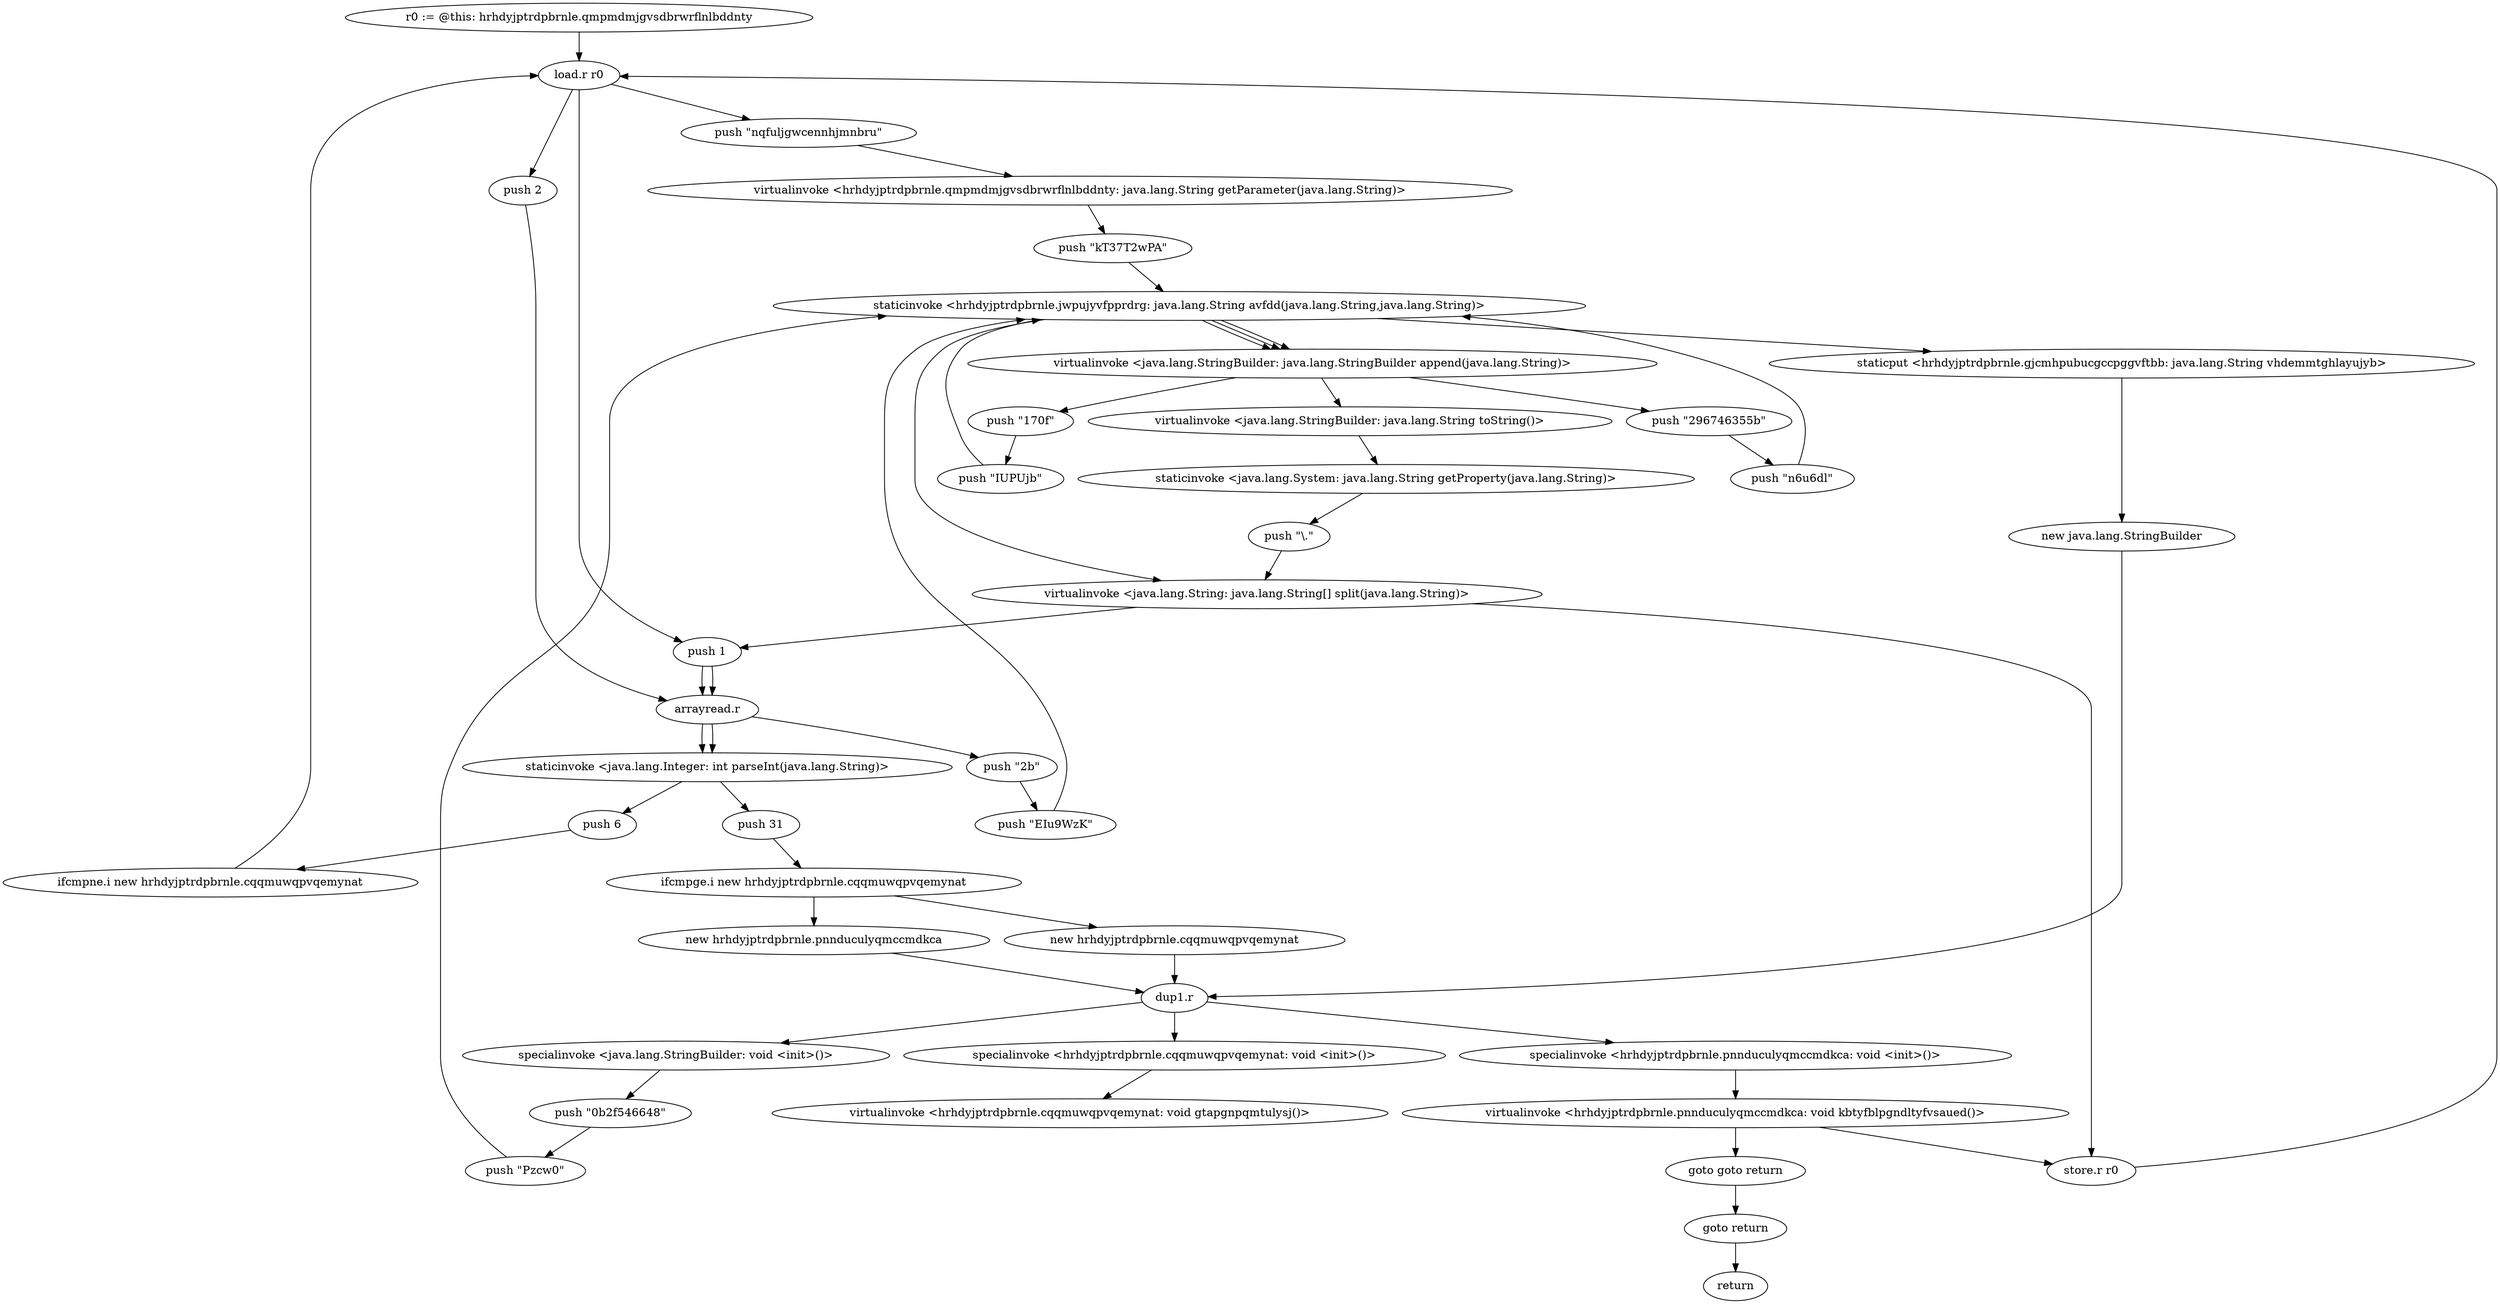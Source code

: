 digraph "" {
    "r0 := @this: hrhdyjptrdpbrnle.qmpmdmjgvsdbrwrflnlbddnty"
    "load.r r0"
    "r0 := @this: hrhdyjptrdpbrnle.qmpmdmjgvsdbrwrflnlbddnty"->"load.r r0";
    "push \"nqfuljgwcennhjmnbru\""
    "load.r r0"->"push \"nqfuljgwcennhjmnbru\"";
    "virtualinvoke <hrhdyjptrdpbrnle.qmpmdmjgvsdbrwrflnlbddnty: java.lang.String getParameter(java.lang.String)>"
    "push \"nqfuljgwcennhjmnbru\""->"virtualinvoke <hrhdyjptrdpbrnle.qmpmdmjgvsdbrwrflnlbddnty: java.lang.String getParameter(java.lang.String)>";
    "push \"kT37T2wPA\""
    "virtualinvoke <hrhdyjptrdpbrnle.qmpmdmjgvsdbrwrflnlbddnty: java.lang.String getParameter(java.lang.String)>"->"push \"kT37T2wPA\"";
    "staticinvoke <hrhdyjptrdpbrnle.jwpujyvfpprdrg: java.lang.String avfdd(java.lang.String,java.lang.String)>"
    "push \"kT37T2wPA\""->"staticinvoke <hrhdyjptrdpbrnle.jwpujyvfpprdrg: java.lang.String avfdd(java.lang.String,java.lang.String)>";
    "staticput <hrhdyjptrdpbrnle.gjcmhpubucgccpggvftbb: java.lang.String vhdemmtghlayujyb>"
    "staticinvoke <hrhdyjptrdpbrnle.jwpujyvfpprdrg: java.lang.String avfdd(java.lang.String,java.lang.String)>"->"staticput <hrhdyjptrdpbrnle.gjcmhpubucgccpggvftbb: java.lang.String vhdemmtghlayujyb>";
    "new java.lang.StringBuilder"
    "staticput <hrhdyjptrdpbrnle.gjcmhpubucgccpggvftbb: java.lang.String vhdemmtghlayujyb>"->"new java.lang.StringBuilder";
    "dup1.r"
    "new java.lang.StringBuilder"->"dup1.r";
    "specialinvoke <java.lang.StringBuilder: void <init>()>"
    "dup1.r"->"specialinvoke <java.lang.StringBuilder: void <init>()>";
    "push \"0b2f546648\""
    "specialinvoke <java.lang.StringBuilder: void <init>()>"->"push \"0b2f546648\"";
    "push \"Pzcw0\""
    "push \"0b2f546648\""->"push \"Pzcw0\"";
    "push \"Pzcw0\""->"staticinvoke <hrhdyjptrdpbrnle.jwpujyvfpprdrg: java.lang.String avfdd(java.lang.String,java.lang.String)>";
    "virtualinvoke <java.lang.StringBuilder: java.lang.StringBuilder append(java.lang.String)>"
    "staticinvoke <hrhdyjptrdpbrnle.jwpujyvfpprdrg: java.lang.String avfdd(java.lang.String,java.lang.String)>"->"virtualinvoke <java.lang.StringBuilder: java.lang.StringBuilder append(java.lang.String)>";
    "push \"296746355b\""
    "virtualinvoke <java.lang.StringBuilder: java.lang.StringBuilder append(java.lang.String)>"->"push \"296746355b\"";
    "push \"n6u6dl\""
    "push \"296746355b\""->"push \"n6u6dl\"";
    "push \"n6u6dl\""->"staticinvoke <hrhdyjptrdpbrnle.jwpujyvfpprdrg: java.lang.String avfdd(java.lang.String,java.lang.String)>";
    "staticinvoke <hrhdyjptrdpbrnle.jwpujyvfpprdrg: java.lang.String avfdd(java.lang.String,java.lang.String)>"->"virtualinvoke <java.lang.StringBuilder: java.lang.StringBuilder append(java.lang.String)>";
    "push \"170f\""
    "virtualinvoke <java.lang.StringBuilder: java.lang.StringBuilder append(java.lang.String)>"->"push \"170f\"";
    "push \"IUPUjb\""
    "push \"170f\""->"push \"IUPUjb\"";
    "push \"IUPUjb\""->"staticinvoke <hrhdyjptrdpbrnle.jwpujyvfpprdrg: java.lang.String avfdd(java.lang.String,java.lang.String)>";
    "staticinvoke <hrhdyjptrdpbrnle.jwpujyvfpprdrg: java.lang.String avfdd(java.lang.String,java.lang.String)>"->"virtualinvoke <java.lang.StringBuilder: java.lang.StringBuilder append(java.lang.String)>";
    "virtualinvoke <java.lang.StringBuilder: java.lang.String toString()>"
    "virtualinvoke <java.lang.StringBuilder: java.lang.StringBuilder append(java.lang.String)>"->"virtualinvoke <java.lang.StringBuilder: java.lang.String toString()>";
    "staticinvoke <java.lang.System: java.lang.String getProperty(java.lang.String)>"
    "virtualinvoke <java.lang.StringBuilder: java.lang.String toString()>"->"staticinvoke <java.lang.System: java.lang.String getProperty(java.lang.String)>";
    "push \"\\.\""
    "staticinvoke <java.lang.System: java.lang.String getProperty(java.lang.String)>"->"push \"\\.\"";
    "virtualinvoke <java.lang.String: java.lang.String[] split(java.lang.String)>"
    "push \"\\.\""->"virtualinvoke <java.lang.String: java.lang.String[] split(java.lang.String)>";
    "store.r r0"
    "virtualinvoke <java.lang.String: java.lang.String[] split(java.lang.String)>"->"store.r r0";
    "store.r r0"->"load.r r0";
    "push 1"
    "load.r r0"->"push 1";
    "arrayread.r"
    "push 1"->"arrayread.r";
    "staticinvoke <java.lang.Integer: int parseInt(java.lang.String)>"
    "arrayread.r"->"staticinvoke <java.lang.Integer: int parseInt(java.lang.String)>";
    "push 6"
    "staticinvoke <java.lang.Integer: int parseInt(java.lang.String)>"->"push 6";
    "ifcmpne.i new hrhdyjptrdpbrnle.cqqmuwqpvqemynat"
    "push 6"->"ifcmpne.i new hrhdyjptrdpbrnle.cqqmuwqpvqemynat";
    "ifcmpne.i new hrhdyjptrdpbrnle.cqqmuwqpvqemynat"->"load.r r0";
    "push 2"
    "load.r r0"->"push 2";
    "push 2"->"arrayread.r";
    "push \"2b\""
    "arrayread.r"->"push \"2b\"";
    "push \"EIu9WzK\""
    "push \"2b\""->"push \"EIu9WzK\"";
    "push \"EIu9WzK\""->"staticinvoke <hrhdyjptrdpbrnle.jwpujyvfpprdrg: java.lang.String avfdd(java.lang.String,java.lang.String)>";
    "staticinvoke <hrhdyjptrdpbrnle.jwpujyvfpprdrg: java.lang.String avfdd(java.lang.String,java.lang.String)>"->"virtualinvoke <java.lang.String: java.lang.String[] split(java.lang.String)>";
    "virtualinvoke <java.lang.String: java.lang.String[] split(java.lang.String)>"->"push 1";
    "push 1"->"arrayread.r";
    "arrayread.r"->"staticinvoke <java.lang.Integer: int parseInt(java.lang.String)>";
    "push 31"
    "staticinvoke <java.lang.Integer: int parseInt(java.lang.String)>"->"push 31";
    "ifcmpge.i new hrhdyjptrdpbrnle.cqqmuwqpvqemynat"
    "push 31"->"ifcmpge.i new hrhdyjptrdpbrnle.cqqmuwqpvqemynat";
    "new hrhdyjptrdpbrnle.pnnduculyqmccmdkca"
    "ifcmpge.i new hrhdyjptrdpbrnle.cqqmuwqpvqemynat"->"new hrhdyjptrdpbrnle.pnnduculyqmccmdkca";
    "new hrhdyjptrdpbrnle.pnnduculyqmccmdkca"->"dup1.r";
    "specialinvoke <hrhdyjptrdpbrnle.pnnduculyqmccmdkca: void <init>()>"
    "dup1.r"->"specialinvoke <hrhdyjptrdpbrnle.pnnduculyqmccmdkca: void <init>()>";
    "virtualinvoke <hrhdyjptrdpbrnle.pnnduculyqmccmdkca: void kbtyfblpgndltyfvsaued()>"
    "specialinvoke <hrhdyjptrdpbrnle.pnnduculyqmccmdkca: void <init>()>"->"virtualinvoke <hrhdyjptrdpbrnle.pnnduculyqmccmdkca: void kbtyfblpgndltyfvsaued()>";
    "goto goto return"
    "virtualinvoke <hrhdyjptrdpbrnle.pnnduculyqmccmdkca: void kbtyfblpgndltyfvsaued()>"->"goto goto return";
    "goto return"
    "goto goto return"->"goto return";
    "return"
    "goto return"->"return";
    "virtualinvoke <hrhdyjptrdpbrnle.pnnduculyqmccmdkca: void kbtyfblpgndltyfvsaued()>"->"store.r r0";
    "new hrhdyjptrdpbrnle.cqqmuwqpvqemynat"
    "ifcmpge.i new hrhdyjptrdpbrnle.cqqmuwqpvqemynat"->"new hrhdyjptrdpbrnle.cqqmuwqpvqemynat";
    "new hrhdyjptrdpbrnle.cqqmuwqpvqemynat"->"dup1.r";
    "specialinvoke <hrhdyjptrdpbrnle.cqqmuwqpvqemynat: void <init>()>"
    "dup1.r"->"specialinvoke <hrhdyjptrdpbrnle.cqqmuwqpvqemynat: void <init>()>";
    "virtualinvoke <hrhdyjptrdpbrnle.cqqmuwqpvqemynat: void gtapgnpqmtulysj()>"
    "specialinvoke <hrhdyjptrdpbrnle.cqqmuwqpvqemynat: void <init>()>"->"virtualinvoke <hrhdyjptrdpbrnle.cqqmuwqpvqemynat: void gtapgnpqmtulysj()>";
}
